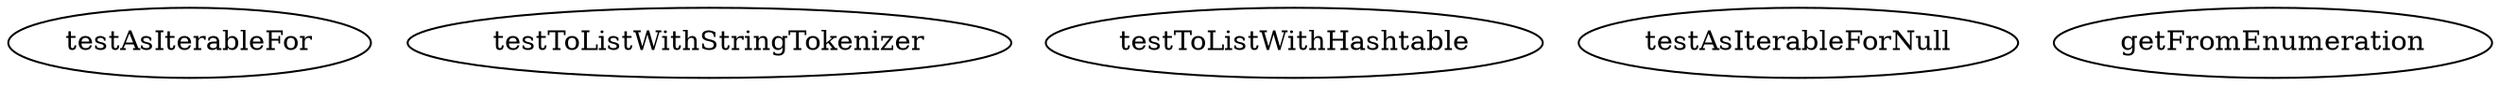 digraph G {
testAsIterableFor;
testToListWithStringTokenizer;
testToListWithHashtable;
testAsIterableForNull;
getFromEnumeration;
}